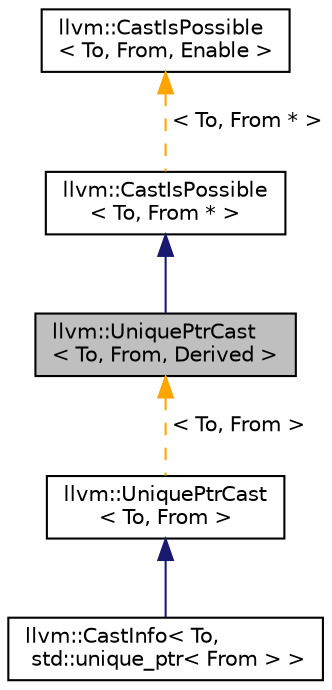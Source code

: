 digraph "llvm::UniquePtrCast&lt; To, From, Derived &gt;"
{
 // LATEX_PDF_SIZE
  bgcolor="transparent";
  edge [fontname="Helvetica",fontsize="10",labelfontname="Helvetica",labelfontsize="10"];
  node [fontname="Helvetica",fontsize="10",shape=record];
  Node1 [label="llvm::UniquePtrCast\l\< To, From, Derived \>",height=0.2,width=0.4,color="black", fillcolor="grey75", style="filled", fontcolor="black",tooltip="This cast trait provides std::unique_ptr casting."];
  Node2 -> Node1 [dir="back",color="midnightblue",fontsize="10",style="solid",fontname="Helvetica"];
  Node2 [label="llvm::CastIsPossible\l\< To, From * \>",height=0.2,width=0.4,color="black",URL="$structllvm_1_1CastIsPossible.html",tooltip=" "];
  Node3 -> Node2 [dir="back",color="orange",fontsize="10",style="dashed",label=" \< To, From * \>" ,fontname="Helvetica"];
  Node3 [label="llvm::CastIsPossible\l\< To, From, Enable \>",height=0.2,width=0.4,color="black",URL="$structllvm_1_1CastIsPossible.html",tooltip="This struct provides a way to check if a given cast is possible."];
  Node1 -> Node4 [dir="back",color="orange",fontsize="10",style="dashed",label=" \< To, From \>" ,fontname="Helvetica"];
  Node4 [label="llvm::UniquePtrCast\l\< To, From \>",height=0.2,width=0.4,color="black",URL="$structllvm_1_1UniquePtrCast.html",tooltip=" "];
  Node4 -> Node5 [dir="back",color="midnightblue",fontsize="10",style="solid",fontname="Helvetica"];
  Node5 [label="llvm::CastInfo\< To,\l std::unique_ptr\< From \> \>",height=0.2,width=0.4,color="black",URL="$structllvm_1_1CastInfo_3_01To_00_01std_1_1unique__ptr_3_01From_01_4_01_4.html",tooltip="Provide a CastInfo specialized for std::unique_ptr."];
}

